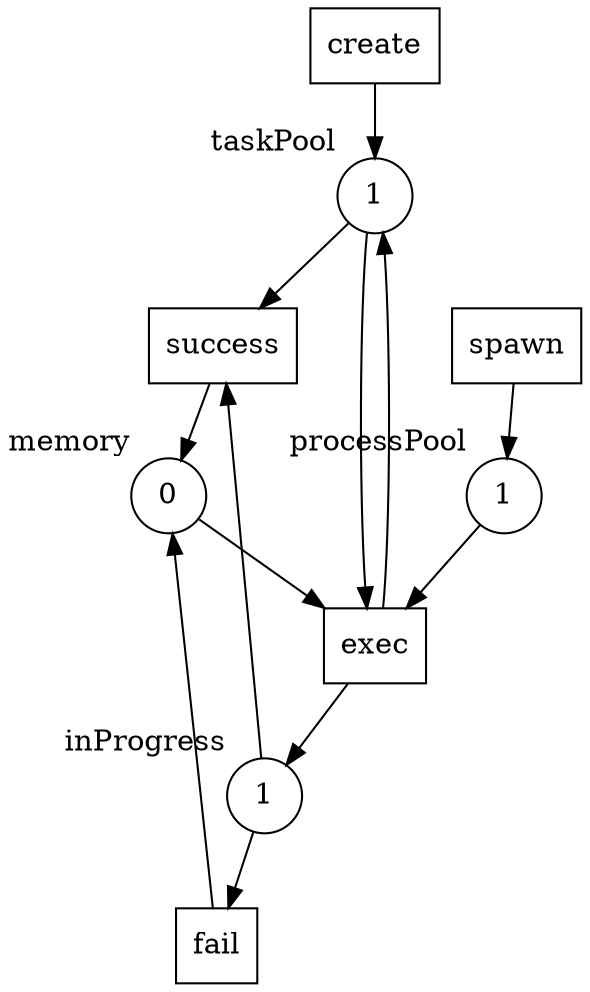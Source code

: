 digraph G {
subgraph place {
node [shape=circle, width=.5];
"taskPool" [label="1", xlabel="taskPool"];
"inProgress" [label="1", xlabel="inProgress"];
"memory" [label="0", xlabel="memory"];
"processPool" [label="1", xlabel="processPool"];
}
subgraph transitions {
node [shape=rect, width=.5, height=.5];
"success";
"spawn";
"fail";
"exec";
"create";
}
"taskPool" -> "success";
"inProgress" -> "success";
"success" -> "memory";
"spawn" -> "processPool";
"inProgress" -> "fail";
"fail" -> "memory";
"taskPool" -> "exec";
"memory" -> "exec";
"processPool" -> "exec";
"exec" -> "taskPool";
"exec" -> "inProgress";
"create" -> "taskPool";
}
